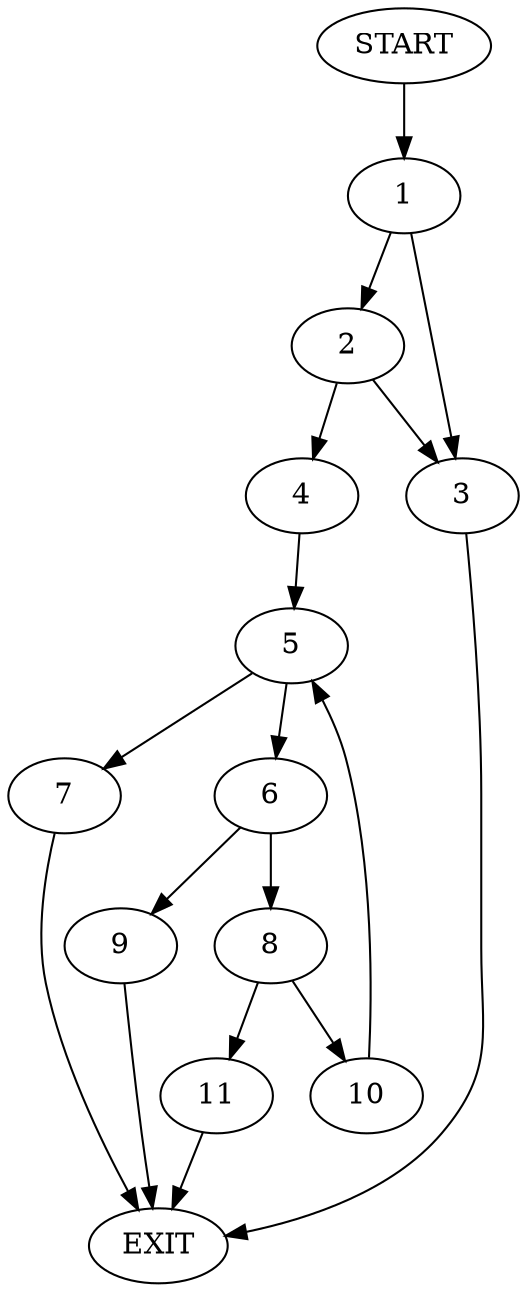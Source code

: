 digraph {
0 [label="START"]
12 [label="EXIT"]
0 -> 1
1 -> 2
1 -> 3
3 -> 12
2 -> 3
2 -> 4
4 -> 5
5 -> 6
5 -> 7
6 -> 8
6 -> 9
7 -> 12
8 -> 10
8 -> 11
9 -> 12
11 -> 12
10 -> 5
}
